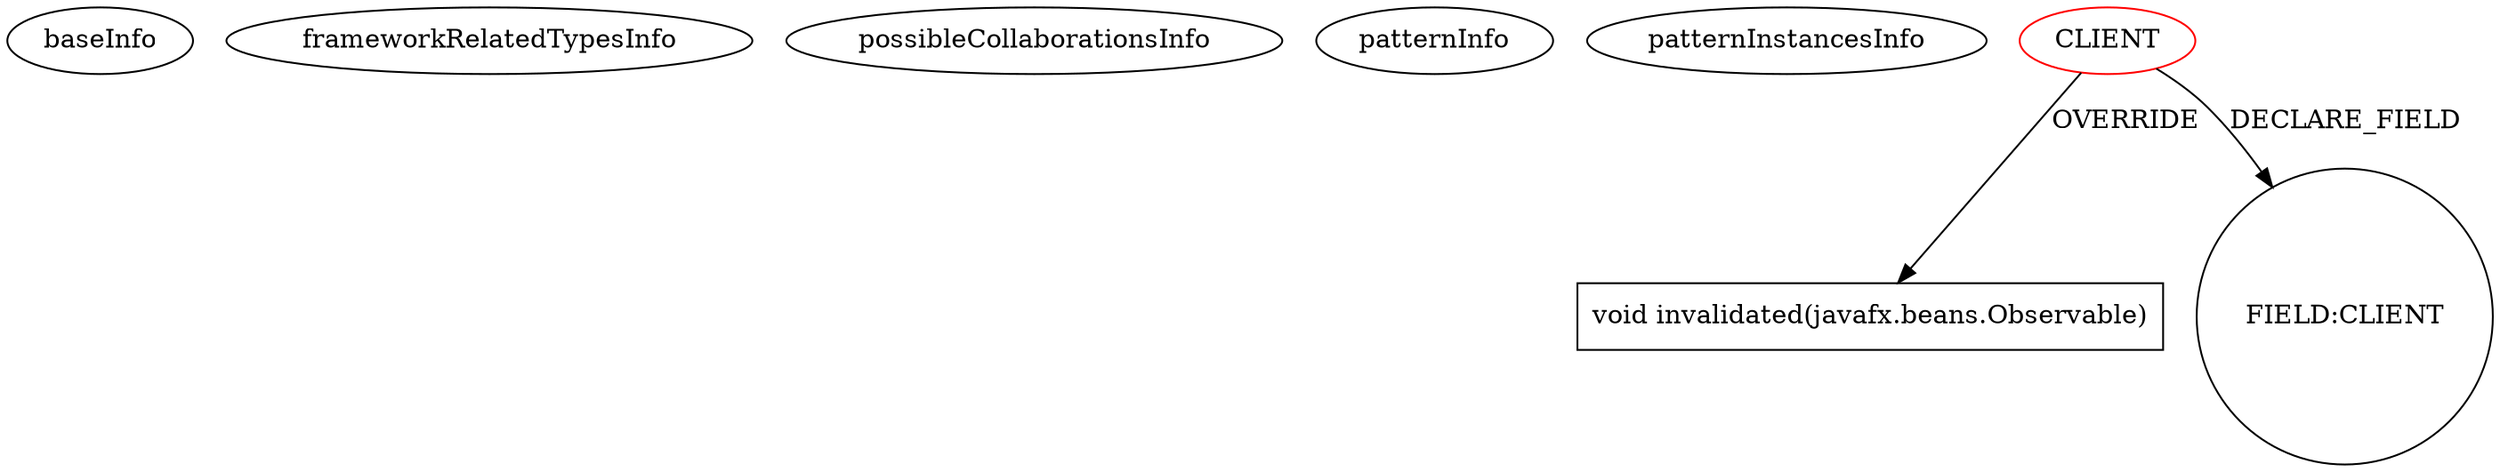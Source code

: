 digraph {
baseInfo[graphId=2141,category="pattern",isAnonymous=false,possibleRelation=false]
frameworkRelatedTypesInfo[]
possibleCollaborationsInfo[]
patternInfo[frequency=3.0,patternRootClient=0]
patternInstancesInfo[0="sebbafer-Sebanana~/sebbafer-Sebanana/Sebanana-master/src/sebanana/views/GameView.java~GameView~4132",1="sebbafer-Sebanana~/sebbafer-Sebanana/Sebanana-master/src/sebanana/views/StandaardBeeld.java~StandaardBeeld~4134",2="sebbafer-Sebanana~/sebbafer-Sebanana/Sebanana-master/src/sebanana/luisteraars/PlayerLuisteraar.java~PlayerLuisteraar~4111"]
23[label="void invalidated(javafx.beans.Observable)",vertexType="OVERRIDING_METHOD_DECLARATION",isFrameworkType=false,shape=box]
0[label="CLIENT",vertexType="ROOT_CLIENT_CLASS_DECLARATION",isFrameworkType=false,color=red]
11[label="FIELD:CLIENT",vertexType="FIELD_DECLARATION",isFrameworkType=false,shape=circle]
0->23[label="OVERRIDE"]
0->11[label="DECLARE_FIELD"]
}
